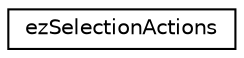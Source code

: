 digraph "Graphical Class Hierarchy"
{
 // LATEX_PDF_SIZE
  edge [fontname="Helvetica",fontsize="10",labelfontname="Helvetica",labelfontsize="10"];
  node [fontname="Helvetica",fontsize="10",shape=record];
  rankdir="LR";
  Node0 [label="ezSelectionActions",height=0.2,width=0.4,color="black", fillcolor="white", style="filled",URL="$d1/d54/classez_selection_actions.htm",tooltip=" "];
}
